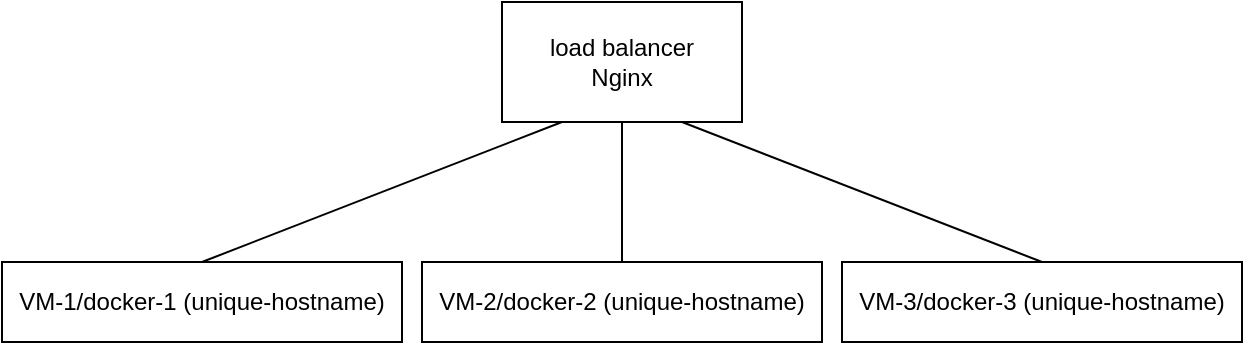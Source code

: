 <mxfile version="20.4.1" type="device"><diagram id="PAW7kqe2dkz8lEUbjLLm" name="Page-1"><mxGraphModel dx="1164" dy="790" grid="1" gridSize="10" guides="1" tooltips="1" connect="1" arrows="1" fold="1" page="1" pageScale="1" pageWidth="850" pageHeight="1100" math="0" shadow="0"><root><mxCell id="0"/><mxCell id="1" parent="0"/><mxCell id="Q6FyOtpoSyQb9k9AYVRe-1" value="load balancer&lt;br&gt;Nginx" style="rounded=0;whiteSpace=wrap;html=1;" vertex="1" parent="1"><mxGeometry x="350" y="60" width="120" height="60" as="geometry"/></mxCell><mxCell id="Q6FyOtpoSyQb9k9AYVRe-2" value="VM-1/docker-1 (unique-hostname)" style="rounded=0;whiteSpace=wrap;html=1;" vertex="1" parent="1"><mxGeometry x="100" y="190" width="200" height="40" as="geometry"/></mxCell><mxCell id="Q6FyOtpoSyQb9k9AYVRe-3" value="VM-2/docker-2 (unique-hostname)" style="rounded=0;whiteSpace=wrap;html=1;" vertex="1" parent="1"><mxGeometry x="310" y="190" width="200" height="40" as="geometry"/></mxCell><mxCell id="Q6FyOtpoSyQb9k9AYVRe-4" value="VM-3/docker-3 (unique-hostname)" style="rounded=0;whiteSpace=wrap;html=1;" vertex="1" parent="1"><mxGeometry x="520" y="190" width="200" height="40" as="geometry"/></mxCell><mxCell id="Q6FyOtpoSyQb9k9AYVRe-5" value="" style="endArrow=none;html=1;rounded=0;entryX=0.25;entryY=1;entryDx=0;entryDy=0;exitX=0.5;exitY=0;exitDx=0;exitDy=0;" edge="1" parent="1" source="Q6FyOtpoSyQb9k9AYVRe-2" target="Q6FyOtpoSyQb9k9AYVRe-1"><mxGeometry width="50" height="50" relative="1" as="geometry"><mxPoint x="210" y="180" as="sourcePoint"/><mxPoint x="260" y="130" as="targetPoint"/></mxGeometry></mxCell><mxCell id="Q6FyOtpoSyQb9k9AYVRe-6" value="" style="endArrow=none;html=1;rounded=0;entryX=0.5;entryY=1;entryDx=0;entryDy=0;exitX=0.5;exitY=0;exitDx=0;exitDy=0;" edge="1" parent="1" source="Q6FyOtpoSyQb9k9AYVRe-3" target="Q6FyOtpoSyQb9k9AYVRe-1"><mxGeometry width="50" height="50" relative="1" as="geometry"><mxPoint x="210" y="200" as="sourcePoint"/><mxPoint x="390" y="130" as="targetPoint"/></mxGeometry></mxCell><mxCell id="Q6FyOtpoSyQb9k9AYVRe-7" value="" style="endArrow=none;html=1;rounded=0;entryX=0.75;entryY=1;entryDx=0;entryDy=0;exitX=0.5;exitY=0;exitDx=0;exitDy=0;" edge="1" parent="1" source="Q6FyOtpoSyQb9k9AYVRe-4" target="Q6FyOtpoSyQb9k9AYVRe-1"><mxGeometry width="50" height="50" relative="1" as="geometry"><mxPoint x="420" y="200" as="sourcePoint"/><mxPoint x="420" y="130" as="targetPoint"/></mxGeometry></mxCell></root></mxGraphModel></diagram></mxfile>
